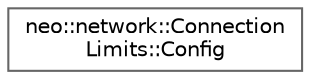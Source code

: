 digraph "Graphical Class Hierarchy"
{
 // LATEX_PDF_SIZE
  bgcolor="transparent";
  edge [fontname=Helvetica,fontsize=10,labelfontname=Helvetica,labelfontsize=10];
  node [fontname=Helvetica,fontsize=10,shape=box,height=0.2,width=0.4];
  rankdir="LR";
  Node0 [id="Node000000",label="neo::network::Connection\lLimits::Config",height=0.2,width=0.4,color="grey40", fillcolor="white", style="filled",URL="$structneo_1_1network_1_1_connection_limits_1_1_config.html",tooltip=" "];
}
